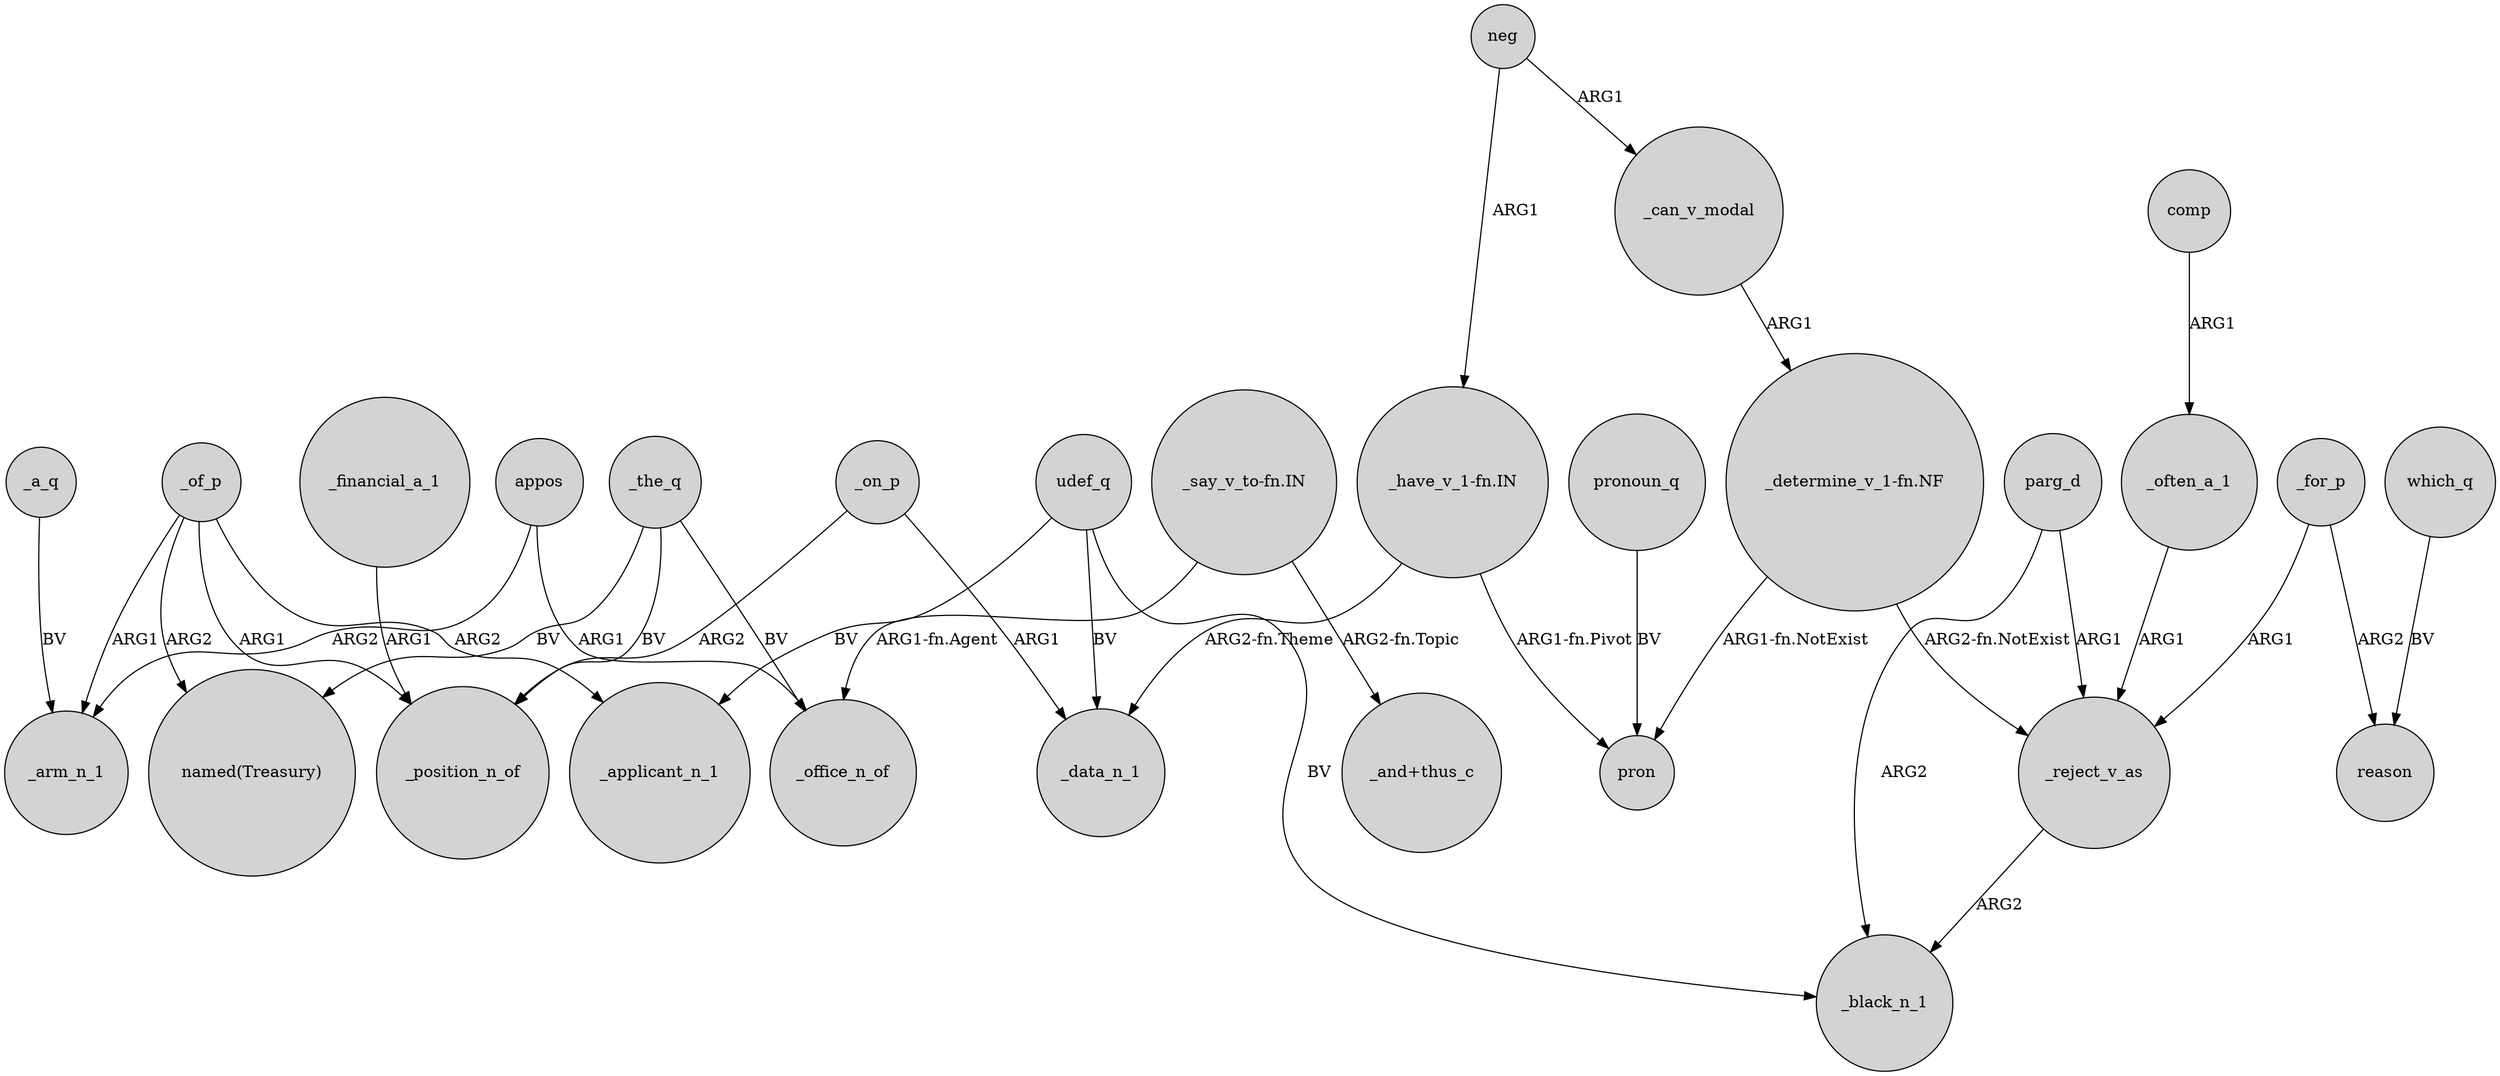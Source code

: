 digraph {
	node [shape=circle style=filled]
	appos -> _arm_n_1 [label=ARG2]
	"_say_v_to-fn.IN" -> "_and+thus_c" [label="ARG2-fn.Topic"]
	_on_p -> _data_n_1 [label=ARG1]
	_a_q -> _arm_n_1 [label=BV]
	_on_p -> _position_n_of [label=ARG2]
	comp -> _often_a_1 [label=ARG1]
	_financial_a_1 -> _position_n_of [label=ARG1]
	neg -> "_have_v_1-fn.IN" [label=ARG1]
	_of_p -> "named(Treasury)" [label=ARG2]
	_for_p -> reason [label=ARG2]
	_the_q -> _position_n_of [label=BV]
	udef_q -> _applicant_n_1 [label=BV]
	"_say_v_to-fn.IN" -> _office_n_of [label="ARG1-fn.Agent"]
	parg_d -> _black_n_1 [label=ARG2]
	"_have_v_1-fn.IN" -> pron [label="ARG1-fn.Pivot"]
	_reject_v_as -> _black_n_1 [label=ARG2]
	_the_q -> _office_n_of [label=BV]
	_often_a_1 -> _reject_v_as [label=ARG1]
	_of_p -> _arm_n_1 [label=ARG1]
	_of_p -> _position_n_of [label=ARG1]
	pronoun_q -> pron [label=BV]
	which_q -> reason [label=BV]
	udef_q -> _data_n_1 [label=BV]
	"_determine_v_1-fn.NF" -> pron [label="ARG1-fn.NotExist"]
	parg_d -> _reject_v_as [label=ARG1]
	udef_q -> _black_n_1 [label=BV]
	_of_p -> _applicant_n_1 [label=ARG2]
	_can_v_modal -> "_determine_v_1-fn.NF" [label=ARG1]
	_for_p -> _reject_v_as [label=ARG1]
	_the_q -> "named(Treasury)" [label=BV]
	"_determine_v_1-fn.NF" -> _reject_v_as [label="ARG2-fn.NotExist"]
	"_have_v_1-fn.IN" -> _data_n_1 [label="ARG2-fn.Theme"]
	neg -> _can_v_modal [label=ARG1]
	appos -> _office_n_of [label=ARG1]
}
